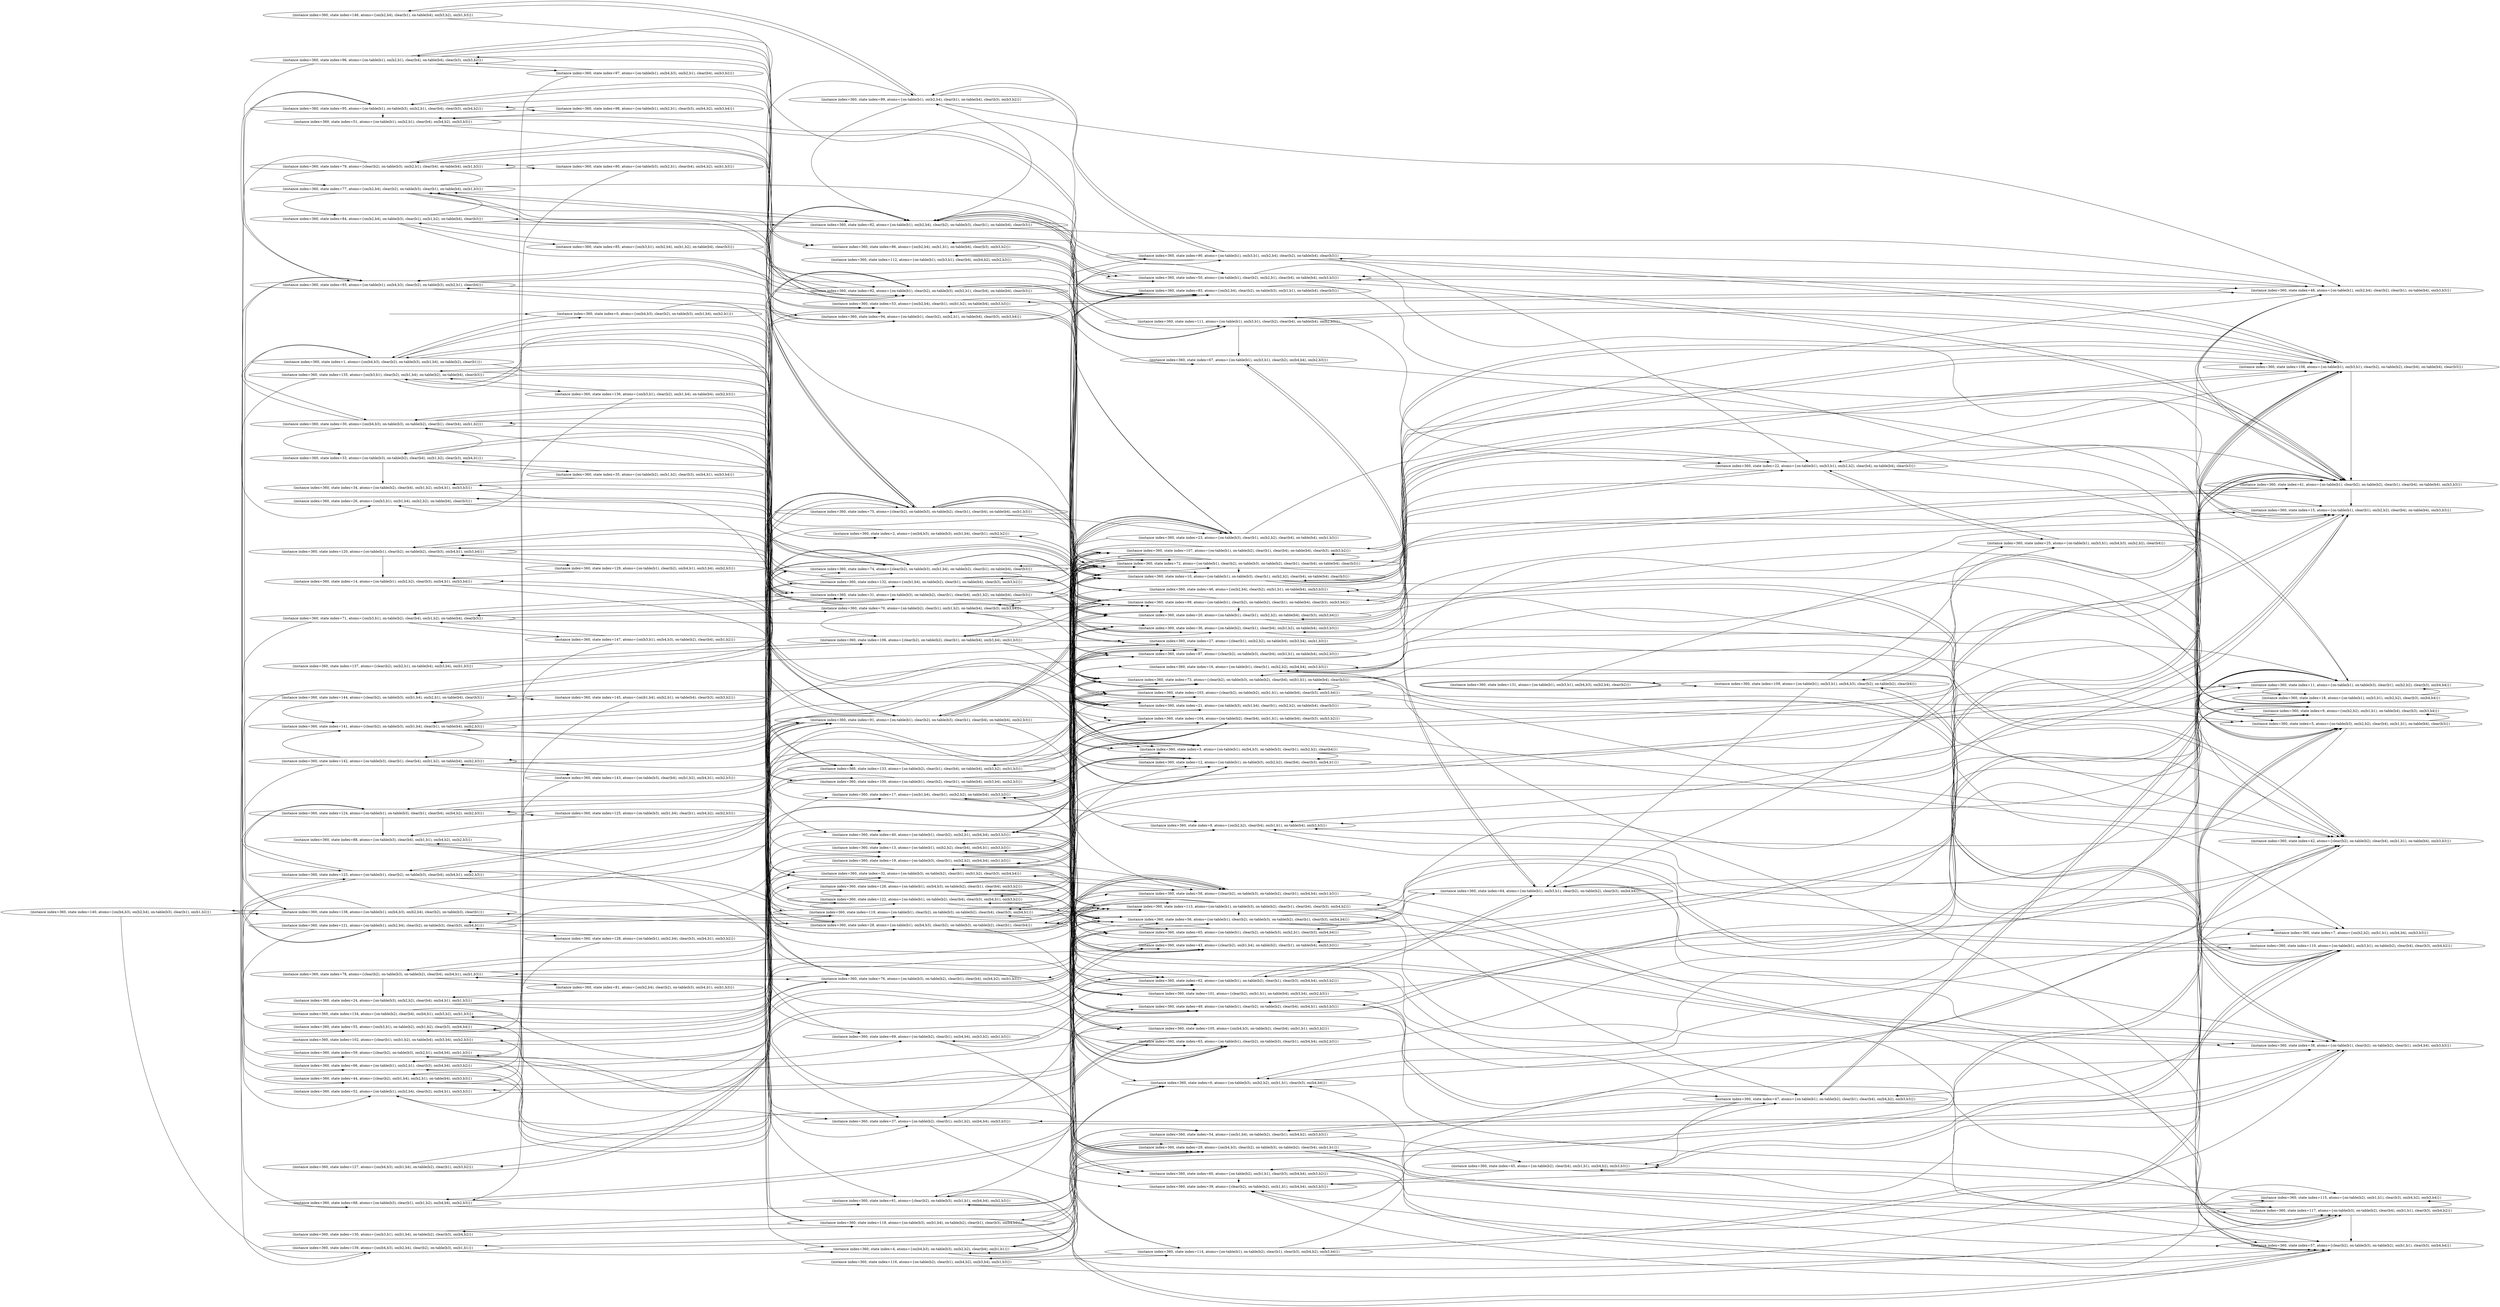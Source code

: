 digraph {
rankdir="LR"
s140[label="(instance index=360, state index=140, atoms={on(b4,b3), on(b2,b4), on-table(b3), clear(b1), on(b1,b2)})"]
s145[label="(instance index=360, state index=145, atoms={on(b1,b4), on(b2,b1), on-table(b4), clear(b3), on(b3,b2)})"]
s98[label="(instance index=360, state index=98, atoms={on-table(b1), on(b2,b1), clear(b3), on(b4,b2), on(b3,b4)})"]
s143[label="(instance index=360, state index=143, atoms={on-table(b3), clear(b4), on(b1,b2), on(b4,b1), on(b2,b3)})"]
s125[label="(instance index=360, state index=125, atoms={on-table(b3), on(b1,b4), clear(b1), on(b4,b2), on(b2,b3)})"]
s80[label="(instance index=360, state index=80, atoms={on-table(b3), on(b2,b1), clear(b4), on(b4,b2), on(b1,b3)})"]
s81[label="(instance index=360, state index=81, atoms={on(b2,b4), clear(b2), on-table(b3), on(b4,b1), on(b1,b3)})"]
s35[label="(instance index=360, state index=35, atoms={on-table(b2), on(b1,b2), clear(b3), on(b4,b1), on(b3,b4)})"]
s136[label="(instance index=360, state index=136, atoms={on(b3,b1), clear(b2), on(b1,b4), on-table(b4), on(b2,b3)})"]
s129[label="(instance index=360, state index=129, atoms={on-table(b1), clear(b2), on(b4,b1), on(b3,b4), on(b2,b3)})"]
s97[label="(instance index=360, state index=97, atoms={on-table(b1), on(b4,b3), on(b2,b1), clear(b4), on(b3,b2)})"]
s147[label="(instance index=360, state index=147, atoms={on(b3,b1), on(b4,b3), on-table(b2), clear(b4), on(b1,b2)})"]
s128[label="(instance index=360, state index=128, atoms={on-table(b1), on(b2,b4), clear(b3), on(b4,b1), on(b3,b2)})"]
s0[label="(instance index=360, state index=0, atoms={on(b4,b3), clear(b2), on-table(b3), on(b1,b4), on(b2,b1)})"]
s85[label="(instance index=360, state index=85, atoms={on(b3,b1), on(b2,b4), on(b1,b2), on-table(b4), clear(b3)})"]
s146[label="(instance index=360, state index=146, atoms={on(b2,b4), clear(b1), on-table(b4), on(b3,b2), on(b1,b3)})"]
s33[label="(instance index=360, state index=33, atoms={on-table(b3), on-table(b2), clear(b4), on(b1,b2), clear(b3), on(b4,b1)})"]
s134[label="(instance index=360, state index=134, atoms={on-table(b2), clear(b4), on(b4,b1), on(b3,b2), on(b1,b3)})"]
s1[label="(instance index=360, state index=1, atoms={on(b4,b3), clear(b2), on-table(b3), on(b1,b4), on-table(b2), clear(b1)})"]
s141[label="(instance index=360, state index=141, atoms={clear(b2), on-table(b3), on(b1,b4), clear(b1), on-table(b4), on(b2,b3)})"]
s30[label="(instance index=360, state index=30, atoms={on(b4,b3), on-table(b3), on-table(b2), clear(b1), clear(b4), on(b1,b2)})"]
s135[label="(instance index=360, state index=135, atoms={on(b3,b1), clear(b2), on(b1,b4), on-table(b2), on-table(b4), clear(b3)})"]
s84[label="(instance index=360, state index=84, atoms={on(b2,b4), on-table(b3), clear(b1), on(b1,b2), on-table(b4), clear(b3)})"]
s77[label="(instance index=360, state index=77, atoms={on(b2,b4), clear(b2), on-table(b3), clear(b1), on-table(b4), on(b1,b3)})"]
s71[label="(instance index=360, state index=71, atoms={on(b3,b1), on-table(b2), clear(b4), on(b1,b2), on-table(b4), clear(b3)})"]
s130[label="(instance index=360, state index=130, atoms={on(b3,b1), on(b1,b4), on-table(b2), clear(b3), on(b4,b2)})"]
s102[label="(instance index=360, state index=102, atoms={clear(b1), on(b1,b2), on-table(b4), on(b3,b4), on(b2,b3)})"]
s137[label="(instance index=360, state index=137, atoms={clear(b2), on(b2,b1), on-table(b4), on(b3,b4), on(b1,b3)})"]
s78[label="(instance index=360, state index=78, atoms={clear(b2), on-table(b3), on-table(b2), clear(b4), on(b4,b1), on(b1,b3)})"]
s96[label="(instance index=360, state index=96, atoms={on-table(b1), on(b2,b1), clear(b4), on-table(b4), clear(b3), on(b3,b2)})"]
s120[label="(instance index=360, state index=120, atoms={on-table(b1), clear(b2), on-table(b2), clear(b3), on(b4,b1), on(b3,b4)})"]
s127[label="(instance index=360, state index=127, atoms={on(b4,b3), on(b1,b4), on-table(b2), clear(b1), on(b3,b2)})"]
s79[label="(instance index=360, state index=79, atoms={clear(b2), on-table(b3), on(b2,b1), clear(b4), on-table(b4), on(b1,b3)})"]
s138[label="(instance index=360, state index=138, atoms={on-table(b1), on(b4,b3), on(b2,b4), clear(b2), on-table(b3), clear(b1)})"]
s123[label="(instance index=360, state index=123, atoms={on-table(b1), clear(b2), on-table(b3), clear(b4), on(b4,b1), on(b2,b3)})"]
s124[label="(instance index=360, state index=124, atoms={on-table(b1), on-table(b3), clear(b1), clear(b4), on(b4,b2), on(b2,b3)})"]
s142[label="(instance index=360, state index=142, atoms={on-table(b3), clear(b1), clear(b4), on(b1,b2), on-table(b4), on(b2,b3)})"]
s93[label="(instance index=360, state index=93, atoms={on-table(b1), on(b4,b3), clear(b2), on-table(b3), on(b2,b1), clear(b4)})"]
s95[label="(instance index=360, state index=95, atoms={on-table(b1), on-table(b3), on(b2,b1), clear(b4), clear(b3), on(b4,b2)})"]
s144[label="(instance index=360, state index=144, atoms={clear(b2), on-table(b3), on(b1,b4), on(b2,b1), on-table(b4), clear(b3)})"]
s121[label="(instance index=360, state index=121, atoms={on-table(b1), on(b2,b4), clear(b2), on-table(b3), clear(b3), on(b4,b1)})"]
s139[label="(instance index=360, state index=139, atoms={on(b4,b3), on(b2,b4), clear(b2), on-table(b3), on(b1,b1)})"]
s44[label="(instance index=360, state index=44, atoms={clear(b2), on(b1,b4), on(b2,b1), on-table(b4), on(b3,b3)})"]
s51[label="(instance index=360, state index=51, atoms={on-table(b1), on(b2,b1), clear(b4), on(b4,b2), on(b3,b3)})"]
s68[label="(instance index=360, state index=68, atoms={on-table(b3), clear(b1), on(b1,b2), on(b4,b4), on(b2,b3)})"]
s88[label="(instance index=360, state index=88, atoms={on-table(b3), clear(b4), on(b1,b1), on(b4,b2), on(b2,b3)})"]
s59[label="(instance index=360, state index=59, atoms={clear(b2), on-table(b3), on(b2,b1), on(b4,b4), on(b1,b3)})"]
s24[label="(instance index=360, state index=24, atoms={on-table(b3), on(b2,b2), clear(b4), on(b4,b1), on(b1,b3)})"]
s34[label="(instance index=360, state index=34, atoms={on-table(b2), clear(b4), on(b1,b2), on(b4,b1), on(b3,b3)})"]
s26[label="(instance index=360, state index=26, atoms={on(b3,b1), on(b1,b4), on(b2,b2), on-table(b4), clear(b3)})"]
s14[label="(instance index=360, state index=14, atoms={on-table(b1), on(b2,b2), clear(b3), on(b4,b1), on(b3,b4)})"]
s66[label="(instance index=360, state index=66, atoms={on-table(b1), on(b2,b1), clear(b3), on(b4,b4), on(b3,b2)})"]
s55[label="(instance index=360, state index=55, atoms={on(b3,b1), on-table(b2), on(b1,b2), clear(b3), on(b4,b4)})"]
s52[label="(instance index=360, state index=52, atoms={on-table(b1), on(b2,b4), clear(b2), on(b4,b1), on(b3,b3)})"]
s112[label="(instance index=360, state index=112, atoms={on-table(b1), on(b3,b1), clear(b4), on(b4,b2), on(b2,b3)})"]
s28[label="(instance index=360, state index=28, atoms={on-table(b1), on(b4,b3), clear(b2), on-table(b3), on-table(b2), clear(b1), clear(b4)})"]
s92[label="(instance index=360, state index=92, atoms={on-table(b1), clear(b2), on-table(b3), on(b2,b1), clear(b4), on-table(b4), clear(b3)})"]
s91[label="(instance index=360, state index=91, atoms={on-table(b1), clear(b2), on-table(b3), clear(b1), clear(b4), on-table(b4), on(b2,b3)})"]
s75[label="(instance index=360, state index=75, atoms={clear(b2), on-table(b3), on-table(b2), clear(b1), clear(b4), on-table(b4), on(b1,b3)})"]
s133[label="(instance index=360, state index=133, atoms={on-table(b2), clear(b1), clear(b4), on-table(b4), on(b3,b2), on(b1,b3)})"]
s74[label="(instance index=360, state index=74, atoms={clear(b2), on-table(b3), on(b1,b4), on-table(b2), clear(b1), on-table(b4), clear(b3)})"]
s132[label="(instance index=360, state index=132, atoms={on(b1,b4), on-table(b2), clear(b1), on-table(b4), clear(b3), on(b3,b2)})"]
s126[label="(instance index=360, state index=126, atoms={on-table(b1), on(b4,b3), on-table(b2), clear(b1), clear(b4), on(b3,b2)})"]
s122[label="(instance index=360, state index=122, atoms={on-table(b1), on-table(b2), clear(b4), clear(b3), on(b4,b1), on(b3,b2)})"]
s94[label="(instance index=360, state index=94, atoms={on-table(b1), clear(b2), on(b2,b1), on-table(b4), clear(b3), on(b3,b4)})"]
s106[label="(instance index=360, state index=106, atoms={clear(b2), on-table(b2), clear(b1), on-table(b4), on(b3,b4), on(b1,b3)})"]
s100[label="(instance index=360, state index=100, atoms={on-table(b1), clear(b2), clear(b1), on-table(b4), on(b3,b4), on(b2,b3)})"]
s119[label="(instance index=360, state index=119, atoms={on-table(b1), clear(b2), on-table(b3), on-table(b2), clear(b4), clear(b3), on(b4,b1)})"]
s31[label="(instance index=360, state index=31, atoms={on-table(b3), on-table(b2), clear(b1), clear(b4), on(b1,b2), on-table(b4), clear(b3)})"]
s70[label="(instance index=360, state index=70, atoms={on-table(b2), clear(b1), on(b1,b2), on-table(b4), clear(b3), on(b3,b4)})"]
s82[label="(instance index=360, state index=82, atoms={on-table(b1), on(b2,b4), clear(b2), on-table(b3), clear(b1), on-table(b4), clear(b3)})"]
s89[label="(instance index=360, state index=89, atoms={on-table(b1), on(b2,b4), clear(b1), on-table(b4), clear(b3), on(b3,b2)})"]
s76[label="(instance index=360, state index=76, atoms={on-table(b3), on-table(b2), clear(b1), clear(b4), on(b4,b2), on(b1,b3)})"]
s118[label="(instance index=360, state index=118, atoms={on-table(b3), on(b1,b4), on-table(b2), clear(b1), clear(b3), on(b4,b2)})"]
s116[label="(instance index=360, state index=116, atoms={on-table(b2), clear(b1), on(b4,b2), on(b3,b4), on(b1,b3)})"]
s86[label="(instance index=360, state index=86, atoms={on(b2,b4), on(b1,b1), on-table(b4), clear(b3), on(b3,b2)})"]
s32[label="(instance index=360, state index=32, atoms={on-table(b3), on-table(b2), clear(b1), on(b1,b2), clear(b3), on(b4,b4)})"]
s69[label="(instance index=360, state index=69, atoms={on-table(b2), clear(b1), on(b4,b4), on(b3,b2), on(b1,b3)})"]
s2[label="(instance index=360, state index=2, atoms={on(b4,b3), on-table(b3), on(b1,b4), clear(b1), on(b2,b2)})"]
s53[label="(instance index=360, state index=53, atoms={on(b2,b4), clear(b1), on(b1,b2), on-table(b4), on(b3,b3)})"]
s4[label="(instance index=360, state index=4, atoms={on(b4,b3), on-table(b3), on(b2,b2), clear(b4), on(b1,b1)})"]
s17[label="(instance index=360, state index=17, atoms={on(b1,b4), clear(b1), on(b2,b2), on-table(b4), on(b3,b3)})"]
s40[label="(instance index=360, state index=40, atoms={on-table(b1), clear(b2), on(b2,b1), on(b4,b4), on(b3,b3)})"]
s61[label="(instance index=360, state index=61, atoms={clear(b2), on-table(b3), on(b1,b1), on(b4,b4), on(b2,b3)})"]
s19[label="(instance index=360, state index=19, atoms={on-table(b3), clear(b1), on(b2,b2), on(b4,b4), on(b1,b3)})"]
s37[label="(instance index=360, state index=37, atoms={on-table(b2), clear(b1), on(b1,b2), on(b4,b4), on(b3,b3)})"]
s13[label="(instance index=360, state index=13, atoms={on-table(b1), on(b2,b2), clear(b4), on(b4,b1), on(b3,b3)})"]
s72[label="(instance index=360, state index=72, atoms={on-table(b1), clear(b2), on-table(b3), on-table(b2), clear(b1), clear(b4), on-table(b4), clear(b3)})"]
s90[label="(instance index=360, state index=90, atoms={on-table(b1), on(b3,b1), on(b2,b4), clear(b2), on-table(b4), clear(b3)})"]
s99[label="(instance index=360, state index=99, atoms={on-table(b1), clear(b2), on-table(b2), clear(b1), on-table(b4), clear(b3), on(b3,b4)})"]
s107[label="(instance index=360, state index=107, atoms={on-table(b1), on-table(b2), clear(b1), clear(b4), on-table(b4), clear(b3), on(b3,b2)})"]
s111[label="(instance index=360, state index=111, atoms={on-table(b1), on(b3,b1), clear(b2), clear(b4), on-table(b4), on(b2,b3)})"]
s113[label="(instance index=360, state index=113, atoms={on-table(b1), on-table(b3), on-table(b2), clear(b1), clear(b4), clear(b3), on(b4,b2)})"]
s114[label="(instance index=360, state index=114, atoms={on-table(b1), on-table(b2), clear(b1), clear(b3), on(b4,b2), on(b3,b4)})"]
s67[label="(instance index=360, state index=67, atoms={on-table(b1), on(b3,b1), clear(b2), on(b4,b4), on(b2,b3)})"]
s29[label="(instance index=360, state index=29, atoms={on(b4,b3), clear(b2), on-table(b3), on-table(b2), clear(b4), on(b1,b1)})"]
s3[label="(instance index=360, state index=3, atoms={on-table(b1), on(b4,b3), on-table(b3), clear(b1), on(b2,b2), clear(b4)})"]
s56[label="(instance index=360, state index=56, atoms={on-table(b1), clear(b2), on-table(b3), on-table(b2), clear(b1), clear(b3), on(b4,b4)})"]
s50[label="(instance index=360, state index=50, atoms={on-table(b1), clear(b2), on(b2,b1), clear(b4), on-table(b4), on(b3,b3)})"]
s10[label="(instance index=360, state index=10, atoms={on-table(b1), on-table(b3), clear(b1), on(b2,b2), clear(b4), on-table(b4), clear(b3)})"]
s65[label="(instance index=360, state index=65, atoms={on-table(b1), clear(b2), on-table(b3), on(b2,b1), clear(b3), on(b4,b4)})"]
s63[label="(instance index=360, state index=63, atoms={on-table(b1), clear(b2), on-table(b3), clear(b1), on(b4,b4), on(b2,b3)})"]
s87[label="(instance index=360, state index=87, atoms={clear(b2), on-table(b3), clear(b4), on(b1,b1), on-table(b4), on(b2,b3)})"]
s58[label="(instance index=360, state index=58, atoms={clear(b2), on-table(b3), on-table(b2), clear(b1), on(b4,b4), on(b1,b3)})"]
s23[label="(instance index=360, state index=23, atoms={on-table(b3), clear(b1), on(b2,b2), clear(b4), on-table(b4), on(b1,b3)})"]
s73[label="(instance index=360, state index=73, atoms={clear(b2), on-table(b3), on-table(b2), clear(b4), on(b1,b1), on-table(b4), clear(b3)})"]
s104[label="(instance index=360, state index=104, atoms={on-table(b2), clear(b4), on(b1,b1), on-table(b4), clear(b3), on(b3,b2)})"]
s21[label="(instance index=360, state index=21, atoms={on-table(b3), on(b1,b4), clear(b1), on(b2,b2), on-table(b4), clear(b3)})"]
s43[label="(instance index=360, state index=43, atoms={clear(b2), on(b1,b4), on-table(b2), clear(b1), on-table(b4), on(b3,b3)})"]
s62[label="(instance index=360, state index=62, atoms={on-table(b1), on-table(b2), clear(b1), clear(b3), on(b4,b4), on(b3,b2)})"]
s105[label="(instance index=360, state index=105, atoms={on(b4,b3), on-table(b2), clear(b4), on(b1,b1), on(b3,b2)})"]
s49[label="(instance index=360, state index=49, atoms={on-table(b1), clear(b2), on-table(b2), clear(b4), on(b4,b1), on(b3,b3)})"]
s20[label="(instance index=360, state index=20, atoms={on-table(b1), clear(b1), on(b2,b2), on-table(b4), clear(b3), on(b3,b4)})"]
s27[label="(instance index=360, state index=27, atoms={clear(b1), on(b2,b2), on-table(b4), on(b3,b4), on(b1,b3)})"]
s103[label="(instance index=360, state index=103, atoms={clear(b2), on-table(b2), on(b1,b1), on-table(b4), clear(b3), on(b3,b4)})"]
s101[label="(instance index=360, state index=101, atoms={clear(b2), on(b1,b1), on-table(b4), on(b3,b4), on(b2,b3)})"]
s12[label="(instance index=360, state index=12, atoms={on-table(b1), on-table(b3), on(b2,b2), clear(b4), clear(b3), on(b4,b1)})"]
s36[label="(instance index=360, state index=36, atoms={on-table(b2), clear(b1), clear(b4), on(b1,b2), on-table(b4), on(b3,b3)})"]
s83[label="(instance index=360, state index=83, atoms={on(b2,b4), clear(b2), on-table(b3), on(b1,b1), on-table(b4), clear(b3)})"]
s54[label="(instance index=360, state index=54, atoms={on(b1,b4), on-table(b2), clear(b1), on(b4,b2), on(b3,b3)})"]
s46[label="(instance index=360, state index=46, atoms={on(b2,b4), clear(b2), on(b1,b1), on-table(b4), on(b3,b3)})"]
s60[label="(instance index=360, state index=60, atoms={on-table(b2), on(b1,b1), clear(b3), on(b4,b4), on(b3,b2)})"]
s6[label="(instance index=360, state index=6, atoms={on-table(b3), on(b2,b2), on(b1,b1), clear(b3), on(b4,b4)})"]
s8[label="(instance index=360, state index=8, atoms={on(b2,b2), clear(b4), on(b1,b1), on-table(b4), on(b3,b3)})"]
s16[label="(instance index=360, state index=16, atoms={on-table(b1), clear(b1), on(b2,b2), on(b4,b4), on(b3,b3)})"]
s39[label="(instance index=360, state index=39, atoms={clear(b2), on-table(b2), on(b1,b1), on(b4,b4), on(b3,b3)})"]
s108[label="(instance index=360, state index=108, atoms={on-table(b1), on(b3,b1), clear(b2), on-table(b2), clear(b4), on-table(b4), clear(b3)})"]
s110[label="(instance index=360, state index=110, atoms={on-table(b1), on(b3,b1), on-table(b2), clear(b4), clear(b3), on(b4,b2)})"]
s41[label="(instance index=360, state index=41, atoms={on-table(b1), clear(b2), on-table(b2), clear(b1), clear(b4), on-table(b4), on(b3,b3)})"]
s48[label="(instance index=360, state index=48, atoms={on-table(b1), on(b2,b4), clear(b2), clear(b1), on-table(b4), on(b3,b3)})"]
s117[label="(instance index=360, state index=117, atoms={on-table(b3), on-table(b2), clear(b4), on(b1,b1), clear(b3), on(b4,b2)})"]
s115[label="(instance index=360, state index=115, atoms={on-table(b2), on(b1,b1), clear(b3), on(b4,b2), on(b3,b4)})"]
s18[label="(instance index=360, state index=18, atoms={on-table(b1), on(b3,b1), on(b2,b2), clear(b3), on(b4,b4)})"]
s57[label="(instance index=360, state index=57, atoms={clear(b2), on-table(b3), on-table(b2), on(b1,b1), clear(b3), on(b4,b4)})"]
s11[label="(instance index=360, state index=11, atoms={on-table(b1), on-table(b3), clear(b1), on(b2,b2), clear(b3), on(b4,b4)})"]
s38[label="(instance index=360, state index=38, atoms={on-table(b1), clear(b2), on-table(b2), clear(b1), on(b4,b4), on(b3,b3)})"]
s15[label="(instance index=360, state index=15, atoms={on-table(b1), clear(b1), on(b2,b2), clear(b4), on-table(b4), on(b3,b3)})"]
s5[label="(instance index=360, state index=5, atoms={on-table(b3), on(b2,b2), clear(b4), on(b1,b1), on-table(b4), clear(b3)})"]
s42[label="(instance index=360, state index=42, atoms={clear(b2), on-table(b2), clear(b4), on(b1,b1), on-table(b4), on(b3,b3)})"]
s9[label="(instance index=360, state index=9, atoms={on(b2,b2), on(b1,b1), on-table(b4), clear(b3), on(b3,b4)})"]
s7[label="(instance index=360, state index=7, atoms={on(b2,b2), on(b1,b1), on(b4,b4), on(b3,b3)})"]
s109[label="(instance index=360, state index=109, atoms={on-table(b1), on(b3,b1), on(b4,b3), clear(b2), on-table(b2), clear(b4)})"]
s22[label="(instance index=360, state index=22, atoms={on-table(b1), on(b3,b1), on(b2,b2), clear(b4), on-table(b4), clear(b3)})"]
s47[label="(instance index=360, state index=47, atoms={on-table(b1), on-table(b2), clear(b1), clear(b4), on(b4,b2), on(b3,b3)})"]
s131[peripheries=2,label="(instance index=360, state index=131, atoms={on-table(b1), on(b3,b1), on(b4,b3), on(b2,b4), clear(b2)})"]
s64[label="(instance index=360, state index=64, atoms={on-table(b1), on(b3,b1), clear(b2), on-table(b2), clear(b3), on(b4,b4)})"]
s45[label="(instance index=360, state index=45, atoms={on-table(b2), clear(b4), on(b1,b1), on(b4,b2), on(b3,b3)})"]
s25[label="(instance index=360, state index=25, atoms={on-table(b1), on(b3,b1), on(b4,b3), on(b2,b2), clear(b4)})"]
Dangling [ label = "", style = invis ]
{ rank = same; Dangling }
Dangling -> s0
{ rank = same; s0}
{ rank = same; s146,s33,s134,s1,s141,s30,s135,s84,s77,s71,s130,s102,s137,s78,s96,s120,s127,s79,s138,s123,s124,s142,s93,s95,s144,s121,s139,s44,s51,s68,s88,s59,s24,s34,s26,s14,s66,s55,s52}
{ rank = same; s112,s28,s92,s91,s75,s133,s74,s132,s126,s122,s94,s106,s100,s119,s31,s70,s82,s89,s76,s118,s116,s86,s32,s69,s2,s53,s4,s17,s40,s61,s19,s37,s13}
{ rank = same; s72,s90,s99,s107,s111,s113,s114,s67,s29,s3,s56,s50,s10,s65,s63,s87,s58,s23,s73,s104,s21,s43,s62,s105,s49,s20,s27,s103,s101,s12,s36,s83,s54,s46,s60,s6,s8,s16,s39}
{ rank = same; s108,s110,s41,s48,s117,s115,s18,s57,s11,s38,s15,s5,s42,s9,s7}
{ rank = same; s109,s22,s47}
{ rank = same; s131,s64,s45}
{ rank = same; s25}
{
s140->s139
s140->s138
s145->s44
s145->s144
s98->s95
s98->s51
s143->s142
s143->s68
s125->s124
s125->s88
s80->s79
s80->s59
s81->s78
s81->s24
s35->s34
s35->s33
s136->s135
s136->s26
s129->s14
s129->s120
s97->s66
s97->s96
s147->s71
s147->s55
s128->s52
s128->s121
s0->s2
s0->s1
s85->s53
s85->s84
}
{
s146->s86
s146->s89
s33->s31
s33->s30
s33->s35
s33->s34
s33->s32
s134->s133
s134->s69
s1->s29
s1->s28
s1->s2
s1->s30
s1->s0
s141->s87
s141->s91
s141->s21
s141->s142
s141->s144
s141->s74
s30->s31
s30->s28
s30->s33
s30->s29
s30->s1
s30->s32
s135->s43
s135->s74
s135->s26
s135->s136
s135->s132
s84->s85
s84->s53
s84->s83
s84->s82
s84->s77
s77->s84
s77->s83
s77->s23
s77->s79
s77->s82
s77->s75
s71->s147
s71->s55
s71->s70
s71->s31
s71->s36
s130->s118
s130->s54
s102->s101
s102->s100
s137->s27
s137->s106
s78->s58
s78->s24
s78->s81
s78->s76
s78->s75
s96->s94
s96->s50
s96->s66
s96->s92
s96->s97
s120->s122
s120->s119
s120->s49
s120->s14
s120->s129
s127->s126
s127->s105
s79->s59
s79->s23
s79->s77
s79->s80
s79->s75
s138->s140
s138->s139
s138->s93
s138->s28
s138->s3
s123->s121
s123->s63
s123->s91
s123->s119
s123->s124
s123->s12
s124->s125
s124->s63
s124->s123
s124->s88
s124->s91
s142->s87
s142->s91
s142->s141
s142->s143
s142->s68
s93->s95
s93->s92
s93->s28
s93->s138
s93->s3
s93->s65
s95->s92
s95->s51
s95->s93
s95->s98
s95->s65
s144->s145
s144->s21
s144->s141
s144->s44
s144->s74
s121->s119
s121->s52
s121->s12
s121->s123
s121->s128
s139->s29
s139->s4
s44->s43
s44->s17
s51->s50
s51->s40
s68->s63
s68->s61
s88->s87
s88->s61
s59->s19
s59->s58
s24->s23
s24->s19
s34->s37
s34->s36
s26->s21
s26->s17
s14->s13
s14->s12
s66->s65
s66->s40
s55->s37
s55->s32
s52->s13
s52->s49
}
{
s112->s111
s112->s67
s28->s30
s28->s93
s28->s119
s28->s29
s28->s138
s28->s72
s28->s113
s28->s3
s28->s56
s28->s1
s92->s95
s92->s91
s92->s93
s92->s82
s92->s94
s92->s50
s92->s72
s92->s10
s92->s65
s92->s96
s91->s63
s91->s92
s91->s123
s91->s82
s91->s124
s91->s141
s91->s87
s91->s142
s91->s10
s91->s72
s75->s31
s75->s58
s75->s79
s75->s23
s75->s78
s75->s77
s75->s76
s75->s74
s75->s73
s75->s72
s133->s104
s133->s134
s133->s69
s133->s107
s133->s132
s74->s144
s74->s21
s74->s43
s74->s31
s74->s141
s74->s75
s74->s73
s74->s72
s74->s135
s74->s132
s132->s43
s132->s74
s132->s104
s132->s107
s132->s135
s132->s133
s126->s127
s126->s62
s126->s122
s126->s107
s126->s105
s122->s62
s122->s120
s122->s126
s122->s119
s122->s49
s122->s107
s94->s20
s94->s100
s94->s92
s94->s50
s94->s99
s94->s96
s106->s27
s106->s137
s106->s103
s106->s70
s106->s99
s100->s20
s100->s102
s100->s101
s100->s94
s100->s99
s119->s123
s119->s121
s119->s120
s119->s49
s119->s113
s119->s28
s119->s72
s119->s122
s119->s12
s119->s56
s31->s75
s31->s30
s31->s74
s31->s73
s31->s72
s31->s71
s31->s70
s31->s36
s31->s33
s31->s32
s70->s31
s70->s103
s70->s106
s70->s71
s70->s36
s70->s99
s82->s91
s82->s90
s82->s89
s82->s84
s82->s92
s82->s48
s82->s77
s82->s10
s82->s83
s82->s72
s89->s90
s89->s82
s89->s86
s89->s146
s89->s48
s76->s58
s76->s118
s76->s113
s76->s78
s76->s117
s76->s75
s118->s54
s118->s117
s118->s113
s118->s76
s118->s130
s116->s115
s116->s114
s86->s46
s86->s83
s32->s58
s32->s56
s32->s55
s32->s57
s32->s37
s69->s62
s69->s60
s2->s4
s2->s3
s53->s46
s53->s48
s4->s6
s4->s5
s17->s15
s17->s8
s40->s38
s40->s16
s61->s6
s61->s57
s19->s6
s19->s11
s37->s39
s37->s38
s13->s15
s13->s16
}
{
s72->s119
s72->s56
s72->s107
s72->s73
s72->s113
s72->s28
s72->s91
s72->s74
s72->s108
s72->s10
s72->s92
s72->s75
s72->s41
s72->s31
s72->s82
s72->s99
s90->s22
s90->s89
s90->s82
s90->s48
s90->s111
s90->s108
s99->s20
s99->s108
s99->s106
s99->s107
s99->s41
s99->s94
s99->s72
s99->s103
s99->s70
s99->s100
s107->s62
s107->s108
s107->s41
s107->s72
s107->s126
s107->s104
s107->s122
s107->s133
s107->s132
s107->s99
s111->s90
s111->s108
s111->s22
s111->s112
s111->s67
s113->s56
s113->s119
s113->s118
s113->s117
s113->s114
s113->s47
s113->s110
s113->s76
s113->s28
s113->s72
s114->s116
s114->s113
s114->s47
s114->s115
s114->s110
s67->s18
s67->s64
s29->s57
s29->s117
s29->s73
s29->s139
s29->s4
s3->s11
s3->s10
s3->s4
s3->s12
s3->s2
s56->s63
s56->s62
s56->s58
s56->s57
s56->s11
s56->s38
s56->s64
s56->s65
s56->s32
s50->s48
s50->s51
s50->s41
s50->s15
s50->s40
s10->s21
s10->s20
s10->s15
s10->s23
s10->s12
s10->s22
s10->s11
s10->s5
s10->s3
s65->s63
s65->s40
s65->s56
s65->s11
s65->s66
s63->s61
s63->s56
s63->s11
s63->s68
s63->s65
s87->s61
s87->s88
s87->s83
s87->s73
s87->s5
s58->s56
s58->s59
s58->s19
s58->s57
s58->s32
s23->s21
s23->s24
s23->s19
s23->s10
s23->s5
s73->s57
s73->s87
s73->s29
s73->s117
s73->s83
s73->s42
s73->s103
s73->s104
s73->s5
s104->s60
s104->s105
s104->s42
s104->s73
s104->s103
s21->s26
s21->s23
s21->s17
s21->s10
s21->s5
s43->s44
s43->s17
s43->s42
s43->s41
s43->s36
s62->s60
s62->s56
s62->s38
s62->s69
s62->s64
s105->s60
s105->s104
s49->s52
s49->s47
s49->s41
s49->s13
s49->s38
s20->s27
s20->s22
s20->s15
s20->s10
s20->s9
s27->s20
s27->s9
s103->s73
s103->s42
s103->s9
s103->s104
s103->s101
s101->s103
s101->s9
s12->s14
s12->s11
s12->s10
s12->s13
s12->s3
s36->s43
s36->s41
s36->s42
s36->s37
s36->s34
s83->s87
s83->s86
s83->s46
s83->s73
s83->s5
s54->s47
s54->s45
s46->s42
s46->s8
s60->s39
s60->s57
s6->s7
s8->s7
s16->s7
s39->s7
}
{
s108->s90
s108->s111
s108->s109
s108->s107
s108->s41
s108->s72
s108->s22
s108->s110
s108->s99
s108->s64
s110->s114
s110->s47
s110->s109
s110->s108
s110->s113
s110->s64
s41->s50
s41->s15
s41->s48
s41->s43
s41->s42
s41->s49
s41->s38
s41->s47
s41->s36
s48->s53
s48->s50
s48->s15
s48->s46
s48->s41
s117->s29
s117->s57
s117->s115
s117->s45
s117->s73
s115->s117
s115->s45
s18->s11
s18->s16
s57->s39
s57->s6
s57->s61
s57->s60
s11->s19
s11->s18
s11->s6
s11->s16
s38->s39
s38->s37
s38->s40
s38->s16
s15->s8
s15->s13
s15->s17
s15->s16
s5->s6
s5->s4
s5->s9
s5->s8
s42->s39
s42->s46
s42->s45
s42->s8
s9->s5
s9->s8
}
{
s109->s25
s109->s110
s109->s108
s109->s131
s109->s64
s22->s18
s22->s25
s22->s20
s22->s15
s22->s10
s47->s54
s47->s49
s47->s45
s47->s41
s47->s38
}
{
s131->s109
s131->s25
s64->s56
s64->s18
s64->s38
s64->s62
s64->s67
s45->s39
s45->s42
}
{
s25->s22
s25->s18
}
}
